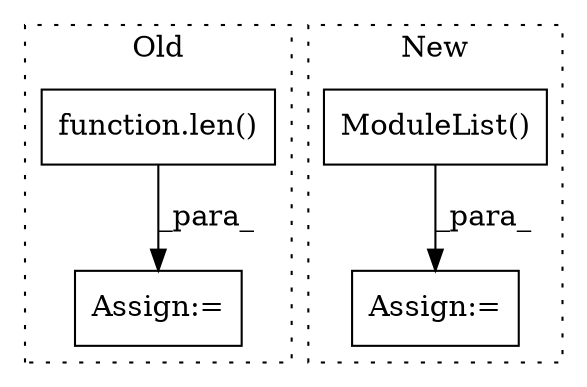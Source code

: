 digraph G {
subgraph cluster0 {
1 [label="function.len()" a="75" s="6004,6018" l="4,1" shape="box"];
3 [label="Assign:=" a="68" s="6001" l="3" shape="box"];
label = "Old";
style="dotted";
}
subgraph cluster1 {
2 [label="ModuleList()" a="75" s="6540" l="15" shape="box"];
4 [label="Assign:=" a="68" s="6613" l="4" shape="box"];
label = "New";
style="dotted";
}
1 -> 3 [label="_para_"];
2 -> 4 [label="_para_"];
}